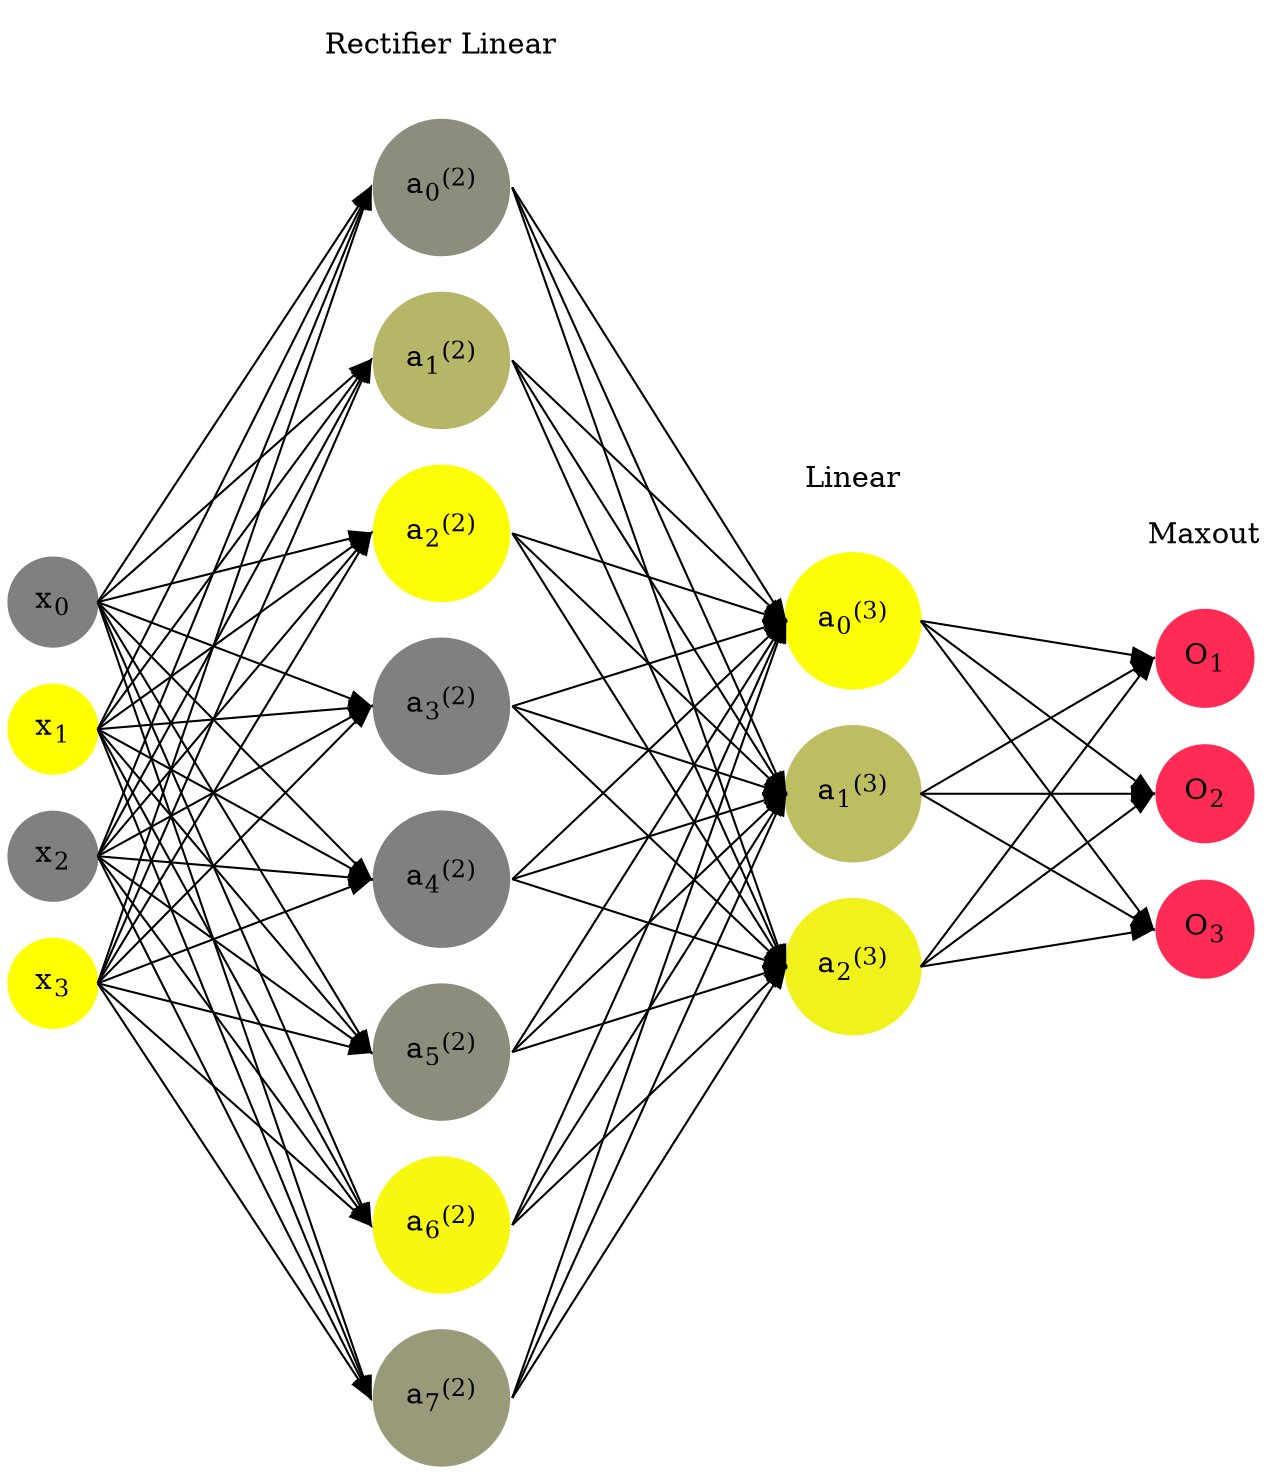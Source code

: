 digraph G {
	rankdir = LR;
	splines=false;
	edge[style=invis];
	ranksep= 1.4;
	{
	node [shape=circle, color="0.1667, 0.0, 0.5", style=filled, fillcolor="0.1667, 0.0, 0.5"];
	x0 [label=<x<sub>0</sub>>];
	}
	{
	node [shape=circle, color="0.1667, 1.0, 1.0", style=filled, fillcolor="0.1667, 1.0, 1.0"];
	x1 [label=<x<sub>1</sub>>];
	}
	{
	node [shape=circle, color="0.1667, 0.0, 0.5", style=filled, fillcolor="0.1667, 0.0, 0.5"];
	x2 [label=<x<sub>2</sub>>];
	}
	{
	node [shape=circle, color="0.1667, 1.0, 1.0", style=filled, fillcolor="0.1667, 1.0, 1.0"];
	x3 [label=<x<sub>3</sub>>];
	}
	{
	node [shape=circle, color="0.1667, 0.103812, 0.551906", style=filled, fillcolor="0.1667, 0.103812, 0.551906"];
	a02 [label=<a<sub>0</sub><sup>(2)</sup>>];
	}
	{
	node [shape=circle, color="0.1667, 0.427459, 0.713730", style=filled, fillcolor="0.1667, 0.427459, 0.713730"];
	a12 [label=<a<sub>1</sub><sup>(2)</sup>>];
	}
	{
	node [shape=circle, color="0.1667, 0.974205, 0.987103", style=filled, fillcolor="0.1667, 0.974205, 0.987103"];
	a22 [label=<a<sub>2</sub><sup>(2)</sup>>];
	}
	{
	node [shape=circle, color="0.1667, 0.000000, 0.500000", style=filled, fillcolor="0.1667, 0.000000, 0.500000"];
	a32 [label=<a<sub>3</sub><sup>(2)</sup>>];
	}
	{
	node [shape=circle, color="0.1667, 0.000000, 0.500000", style=filled, fillcolor="0.1667, 0.000000, 0.500000"];
	a42 [label=<a<sub>4</sub><sup>(2)</sup>>];
	}
	{
	node [shape=circle, color="0.1667, 0.105833, 0.552916", style=filled, fillcolor="0.1667, 0.105833, 0.552916"];
	a52 [label=<a<sub>5</sub><sup>(2)</sup>>];
	}
	{
	node [shape=circle, color="0.1667, 0.935048, 0.967524", style=filled, fillcolor="0.1667, 0.935048, 0.967524"];
	a62 [label=<a<sub>6</sub><sup>(2)</sup>>];
	}
	{
	node [shape=circle, color="0.1667, 0.205607, 0.602804", style=filled, fillcolor="0.1667, 0.205607, 0.602804"];
	a72 [label=<a<sub>7</sub><sup>(2)</sup>>];
	}
	{
	node [shape=circle, color="0.1667, 0.977348, 0.988674", style=filled, fillcolor="0.1667, 0.977348, 0.988674"];
	a03 [label=<a<sub>0</sub><sup>(3)</sup>>];
	}
	{
	node [shape=circle, color="0.1667, 0.484031, 0.742016", style=filled, fillcolor="0.1667, 0.484031, 0.742016"];
	a13 [label=<a<sub>1</sub><sup>(3)</sup>>];
	}
	{
	node [shape=circle, color="0.1667, 0.884753, 0.942376", style=filled, fillcolor="0.1667, 0.884753, 0.942376"];
	a23 [label=<a<sub>2</sub><sup>(3)</sup>>];
	}
	{
	node [shape=circle, color="0.9667, 0.83, 1.0", style=filled, fillcolor="0.9667, 0.83, 1.0"];
	O1 [label=<O<sub>1</sub>>];
	}
	{
	node [shape=circle, color="0.9667, 0.83, 1.0", style=filled, fillcolor="0.9667, 0.83, 1.0"];
	O2 [label=<O<sub>2</sub>>];
	}
	{
	node [shape=circle, color="0.9667, 0.83, 1.0", style=filled, fillcolor="0.9667, 0.83, 1.0"];
	O3 [label=<O<sub>3</sub>>];
	}
	{
	rank=same;
	x0->x1->x2->x3;
	}
	{
	rank=same;
	a02->a12->a22->a32->a42->a52->a62->a72;
	}
	{
	rank=same;
	a03->a13->a23;
	}
	{
	rank=same;
	O1->O2->O3;
	}
	l1 [shape=plaintext,label="Rectifier Linear"];
	l1->a02;
	{rank=same; l1;a02};
	l2 [shape=plaintext,label="Linear"];
	l2->a03;
	{rank=same; l2;a03};
	l3 [shape=plaintext,label="Maxout"];
	l3->O1;
	{rank=same; l3;O1};
edge[style=solid, tailport=e, headport=w];
	{x0;x1;x2;x3} -> {a02;a12;a22;a32;a42;a52;a62;a72};
	{a02;a12;a22;a32;a42;a52;a62;a72} -> {a03;a13;a23};
	{a03;a13;a23} -> {O1,O2,O3};
}
